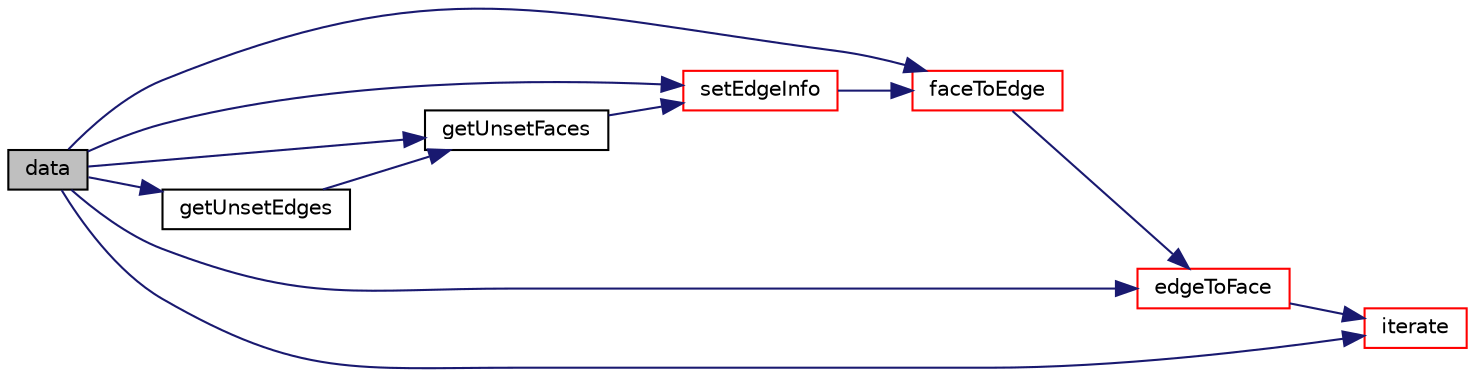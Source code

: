 digraph "data"
{
  bgcolor="transparent";
  edge [fontname="Helvetica",fontsize="10",labelfontname="Helvetica",labelfontsize="10"];
  node [fontname="Helvetica",fontsize="10",shape=record];
  rankdir="LR";
  Node1 [label="data",height=0.2,width=0.4,color="black", fillcolor="grey75", style="filled", fontcolor="black"];
  Node1 -> Node2 [color="midnightblue",fontsize="10",style="solid",fontname="Helvetica"];
  Node2 [label="edgeToFace",height=0.2,width=0.4,color="red",URL="$a01832.html#a07f8a8889b2251ab012810f2e7f566ef",tooltip="Propagate from edge to face. Returns total number of faces. "];
  Node2 -> Node3 [color="midnightblue",fontsize="10",style="solid",fontname="Helvetica"];
  Node3 [label="iterate",height=0.2,width=0.4,color="red",URL="$a01832.html#a8f898fd0e592fd902741616e1f087497",tooltip="Iterate until no changes or maxIter reached. Returns actual. "];
  Node1 -> Node4 [color="midnightblue",fontsize="10",style="solid",fontname="Helvetica"];
  Node4 [label="faceToEdge",height=0.2,width=0.4,color="red",URL="$a01832.html#ad6a1fc993c3879902693105ef9b059fa",tooltip="Propagate from face to edge. Returns total number of edges. "];
  Node4 -> Node2 [color="midnightblue",fontsize="10",style="solid",fontname="Helvetica"];
  Node1 -> Node5 [color="midnightblue",fontsize="10",style="solid",fontname="Helvetica"];
  Node5 [label="getUnsetEdges",height=0.2,width=0.4,color="black",URL="$a01832.html#ac5577bd2ad23063d5601f917047d5c39"];
  Node5 -> Node6 [color="midnightblue",fontsize="10",style="solid",fontname="Helvetica"];
  Node6 [label="getUnsetFaces",height=0.2,width=0.4,color="black",URL="$a01832.html#abc54e121c4af58ba500e6d6ffffec81d",tooltip="Get number of unvisited faces, i.e. faces that were not (yet) "];
  Node6 -> Node7 [color="midnightblue",fontsize="10",style="solid",fontname="Helvetica"];
  Node7 [label="setEdgeInfo",height=0.2,width=0.4,color="red",URL="$a01832.html#a9f94fe55440c4e0ceb1bf951f62b6ce7",tooltip="Copy initial data into allEdgeInfo_. "];
  Node7 -> Node4 [color="midnightblue",fontsize="10",style="solid",fontname="Helvetica"];
  Node1 -> Node6 [color="midnightblue",fontsize="10",style="solid",fontname="Helvetica"];
  Node1 -> Node3 [color="midnightblue",fontsize="10",style="solid",fontname="Helvetica"];
  Node1 -> Node7 [color="midnightblue",fontsize="10",style="solid",fontname="Helvetica"];
}
